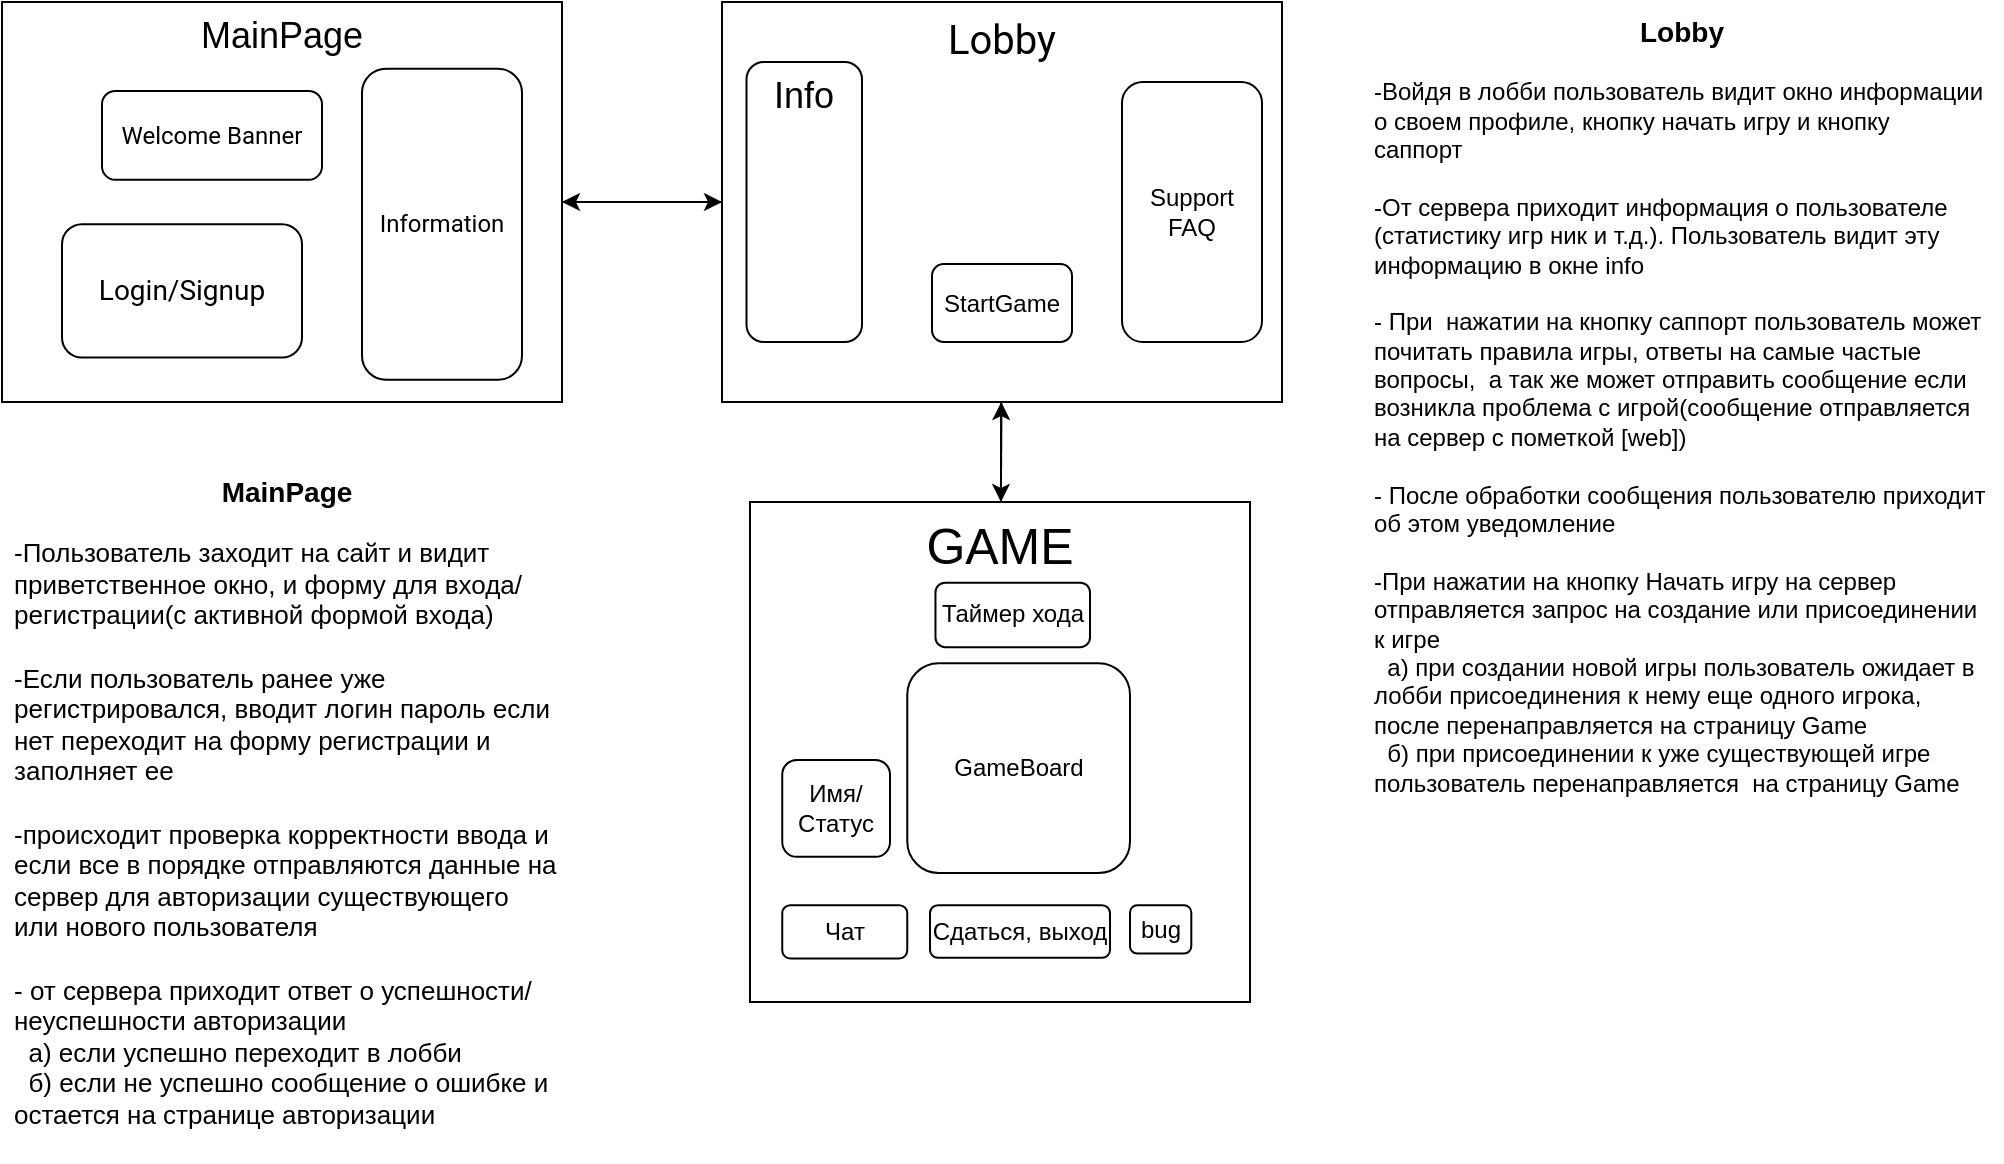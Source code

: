 <mxfile version="24.2.3" type="github">
  <diagram name="Страница — 1" id="iXLhNjQU6RTocYc2TxfD">
    <mxGraphModel dx="1380" dy="759" grid="1" gridSize="10" guides="1" tooltips="1" connect="1" arrows="1" fold="1" page="1" pageScale="1" pageWidth="827" pageHeight="1169" math="0" shadow="0">
      <root>
        <mxCell id="0" />
        <mxCell id="1" parent="0" />
        <mxCell id="qr8oWwxXvFvyaeT3T7vS-1" value="MainPage" style="rounded=0;whiteSpace=wrap;html=1;verticalAlign=top;fontSize=18;container=1;" parent="1" vertex="1">
          <mxGeometry x="40" y="40" width="280" height="200" as="geometry">
            <mxRectangle x="40" y="40" width="120" height="40" as="alternateBounds" />
          </mxGeometry>
        </mxCell>
        <mxCell id="qr8oWwxXvFvyaeT3T7vS-4" value="&lt;span style=&quot;box-sizing: inherit; font-family: Roboto, -apple-system, &amp;quot;apple color emoji&amp;quot;, BlinkMacSystemFont, &amp;quot;Segoe UI&amp;quot;, Roboto, Oxygen-Sans, Ubuntu, Cantarell, &amp;quot;Helvetica Neue&amp;quot;, sans-serif; font-size: 14px; text-align: start; white-space-collapse: preserve; background-color: rgb(255, 255, 255);&quot;&gt;Login/Signup&lt;/span&gt;" style="rounded=1;whiteSpace=wrap;html=1;" parent="qr8oWwxXvFvyaeT3T7vS-1" vertex="1">
          <mxGeometry x="30" y="111.111" width="120" height="66.667" as="geometry" />
        </mxCell>
        <mxCell id="qr8oWwxXvFvyaeT3T7vS-2" value="&lt;span style=&quot;box-sizing: inherit; font-family: Roboto, -apple-system, &amp;quot;apple color emoji&amp;quot;, BlinkMacSystemFont, &amp;quot;Segoe UI&amp;quot;, Roboto, Oxygen-Sans, Ubuntu, Cantarell, &amp;quot;Helvetica Neue&amp;quot;, sans-serif; font-size: 12px; text-align: start; white-space-collapse: preserve; background-color: rgb(255, 255, 255);&quot;&gt;Welcome Banner&lt;/span&gt;" style="rounded=1;whiteSpace=wrap;html=1;fontSize=12;" parent="qr8oWwxXvFvyaeT3T7vS-1" vertex="1">
          <mxGeometry x="50" y="44.444" width="110" height="44.444" as="geometry" />
        </mxCell>
        <mxCell id="qr8oWwxXvFvyaeT3T7vS-3" value="&lt;span style=&quot;box-sizing: inherit; font-family: Roboto, -apple-system, &amp;quot;apple color emoji&amp;quot;, BlinkMacSystemFont, &amp;quot;Segoe UI&amp;quot;, Roboto, Oxygen-Sans, Ubuntu, Cantarell, &amp;quot;Helvetica Neue&amp;quot;, sans-serif; text-align: start; white-space-collapse: preserve; background-color: rgb(255, 255, 255);&quot;&gt;Information&lt;/span&gt;" style="rounded=1;whiteSpace=wrap;html=1;" parent="qr8oWwxXvFvyaeT3T7vS-1" vertex="1">
          <mxGeometry x="180" y="33.333" width="80" height="155.556" as="geometry" />
        </mxCell>
        <mxCell id="qr8oWwxXvFvyaeT3T7vS-5" value="&lt;span style=&quot;box-sizing: inherit; font-family: Roboto, -apple-system, &amp;quot;apple color emoji&amp;quot;, BlinkMacSystemFont, &amp;quot;Segoe UI&amp;quot;, Roboto, Oxygen-Sans, Ubuntu, Cantarell, &amp;quot;Helvetica Neue&amp;quot;, sans-serif; font-size: 20px; text-align: start; white-space-collapse: preserve; background-color: rgb(255, 255, 255);&quot;&gt;Lobby&lt;/span&gt;" style="rounded=0;whiteSpace=wrap;html=1;verticalAlign=top;container=1;fontSize=20;" parent="1" vertex="1">
          <mxGeometry x="400" y="40" width="280" height="200" as="geometry" />
        </mxCell>
        <mxCell id="qr8oWwxXvFvyaeT3T7vS-6" value="StartGame" style="rounded=1;whiteSpace=wrap;html=1;" parent="qr8oWwxXvFvyaeT3T7vS-5" vertex="1">
          <mxGeometry x="105" y="131" width="70" height="39" as="geometry" />
        </mxCell>
        <mxCell id="qr8oWwxXvFvyaeT3T7vS-7" value="Info" style="rounded=1;whiteSpace=wrap;html=1;verticalAlign=top;fontSize=18;" parent="qr8oWwxXvFvyaeT3T7vS-5" vertex="1">
          <mxGeometry x="12.25" y="30" width="57.75" height="140" as="geometry" />
        </mxCell>
        <mxCell id="qr8oWwxXvFvyaeT3T7vS-8" value="Support&lt;div&gt;FAQ&lt;/div&gt;" style="rounded=1;whiteSpace=wrap;html=1;" parent="qr8oWwxXvFvyaeT3T7vS-5" vertex="1">
          <mxGeometry x="200" y="40" width="70" height="130" as="geometry" />
        </mxCell>
        <mxCell id="qr8oWwxXvFvyaeT3T7vS-9" value="" style="endArrow=classic;html=1;rounded=0;" parent="1" source="qr8oWwxXvFvyaeT3T7vS-1" target="qr8oWwxXvFvyaeT3T7vS-5" edge="1">
          <mxGeometry width="50" height="50" relative="1" as="geometry">
            <mxPoint x="390" y="420" as="sourcePoint" />
            <mxPoint x="440" y="370" as="targetPoint" />
          </mxGeometry>
        </mxCell>
        <mxCell id="qr8oWwxXvFvyaeT3T7vS-10" value="GAME" style="rounded=0;whiteSpace=wrap;html=1;verticalAlign=top;fontSize=25;container=1;" parent="1" vertex="1">
          <mxGeometry x="414" y="290" width="250" height="250" as="geometry" />
        </mxCell>
        <mxCell id="qr8oWwxXvFvyaeT3T7vS-11" value="GameBoard" style="rounded=1;whiteSpace=wrap;html=1;" parent="qr8oWwxXvFvyaeT3T7vS-10" vertex="1">
          <mxGeometry x="78.64" y="80.65" width="111.36" height="104.84" as="geometry" />
        </mxCell>
        <mxCell id="qr8oWwxXvFvyaeT3T7vS-12" value="Сдаться, выход" style="rounded=1;whiteSpace=wrap;html=1;" parent="qr8oWwxXvFvyaeT3T7vS-10" vertex="1">
          <mxGeometry x="90" y="201.61" width="90" height="26.32" as="geometry" />
        </mxCell>
        <mxCell id="qr8oWwxXvFvyaeT3T7vS-13" value="Чат" style="rounded=1;whiteSpace=wrap;html=1;" parent="qr8oWwxXvFvyaeT3T7vS-10" vertex="1">
          <mxGeometry x="16.13" y="201.613" width="62.5" height="26.613" as="geometry" />
        </mxCell>
        <mxCell id="qr8oWwxXvFvyaeT3T7vS-14" value="Таймер хода" style="rounded=1;whiteSpace=wrap;html=1;" parent="qr8oWwxXvFvyaeT3T7vS-10" vertex="1">
          <mxGeometry x="92.74" y="40.32" width="77.26" height="32.26" as="geometry" />
        </mxCell>
        <mxCell id="qr8oWwxXvFvyaeT3T7vS-15" value="Имя/Статус" style="rounded=1;whiteSpace=wrap;html=1;" parent="qr8oWwxXvFvyaeT3T7vS-10" vertex="1">
          <mxGeometry x="16.13" y="129.03" width="53.87" height="48.39" as="geometry" />
        </mxCell>
        <mxCell id="qr8oWwxXvFvyaeT3T7vS-16" value="bug" style="rounded=1;whiteSpace=wrap;html=1;" parent="qr8oWwxXvFvyaeT3T7vS-10" vertex="1">
          <mxGeometry x="190" y="201.61" width="30.65" height="24.19" as="geometry" />
        </mxCell>
        <mxCell id="qr8oWwxXvFvyaeT3T7vS-17" value="" style="endArrow=classic;html=1;rounded=0;" parent="1" source="qr8oWwxXvFvyaeT3T7vS-5" target="qr8oWwxXvFvyaeT3T7vS-10" edge="1">
          <mxGeometry width="50" height="50" relative="1" as="geometry">
            <mxPoint x="300" y="420" as="sourcePoint" />
            <mxPoint x="350" y="370" as="targetPoint" />
          </mxGeometry>
        </mxCell>
        <mxCell id="qr8oWwxXvFvyaeT3T7vS-18" value="" style="endArrow=classic;html=1;rounded=0;" parent="1" source="qr8oWwxXvFvyaeT3T7vS-10" target="qr8oWwxXvFvyaeT3T7vS-5" edge="1">
          <mxGeometry width="50" height="50" relative="1" as="geometry">
            <mxPoint x="410" y="450" as="sourcePoint" />
            <mxPoint x="460" y="400" as="targetPoint" />
          </mxGeometry>
        </mxCell>
        <mxCell id="qr8oWwxXvFvyaeT3T7vS-19" value="" style="endArrow=classic;html=1;rounded=0;" parent="1" source="qr8oWwxXvFvyaeT3T7vS-5" target="qr8oWwxXvFvyaeT3T7vS-1" edge="1">
          <mxGeometry width="50" height="50" relative="1" as="geometry">
            <mxPoint x="400" y="210" as="sourcePoint" />
            <mxPoint x="450" y="160" as="targetPoint" />
          </mxGeometry>
        </mxCell>
        <mxCell id="CCopDlIVsvVGfpgUmf2R-1" value="&lt;div style=&quot;padding-left: 5px;&quot;&gt;&lt;span style=&quot;background-color: initial;&quot;&gt;&lt;b&gt;&lt;font style=&quot;font-size: 14px;&quot;&gt;MainPage&lt;/font&gt;&lt;/b&gt;&lt;/span&gt;&lt;/div&gt;&lt;div style=&quot;text-align: left; padding-left: 5px;&quot;&gt;&lt;span style=&quot;background-color: initial;&quot;&gt;&lt;br&gt;&lt;/span&gt;&lt;/div&gt;&lt;div style=&quot;text-align: left; padding-left: 5px; font-size: 13px;&quot;&gt;&lt;font style=&quot;font-size: 13px;&quot;&gt;&lt;span style=&quot;background-color: initial;&quot;&gt;-Пользователь заходит на сайт и видит приветственное окно, и форму для входа/регистрации(с активной формой входа)&lt;/span&gt;&lt;br&gt;&lt;/font&gt;&lt;/div&gt;&lt;div style=&quot;text-align: left; padding-left: 5px; font-size: 13px;&quot;&gt;&lt;font style=&quot;font-size: 13px;&quot;&gt;&lt;span style=&quot;background-color: initial;&quot;&gt;&lt;br&gt;&lt;/span&gt;&lt;/font&gt;&lt;/div&gt;&lt;div style=&quot;text-align: left; padding-left: 5px; font-size: 13px;&quot;&gt;&lt;font style=&quot;font-size: 13px;&quot;&gt;&lt;span style=&quot;background-color: initial;&quot;&gt;-Если пользователь ранее уже регистрировался, вводит логин пароль если нет переходит на форму регистрации и заполняет ее&lt;/span&gt;&lt;br&gt;&lt;/font&gt;&lt;/div&gt;&lt;div style=&quot;text-align: left; padding-left: 5px; font-size: 13px;&quot;&gt;&lt;span style=&quot;background-color: initial;&quot;&gt;&lt;font style=&quot;font-size: 13px;&quot;&gt;&lt;br&gt;&lt;/font&gt;&lt;/span&gt;&lt;/div&gt;&lt;div style=&quot;text-align: left; padding-left: 5px; font-size: 13px;&quot;&gt;&lt;span style=&quot;background-color: initial;&quot;&gt;&lt;font style=&quot;font-size: 13px;&quot;&gt;-происходит проверка корректности ввода и если все в порядке отправляются данные на сервер для авторизации существующего&amp;nbsp; или нового пользователя&lt;/font&gt;&lt;/span&gt;&lt;/div&gt;&lt;div style=&quot;text-align: left; padding-left: 5px; font-size: 13px;&quot;&gt;&lt;span style=&quot;background-color: initial;&quot;&gt;&lt;font style=&quot;font-size: 13px;&quot;&gt;&lt;br&gt;&lt;/font&gt;&lt;/span&gt;&lt;/div&gt;&lt;div style=&quot;text-align: left; padding-left: 5px; font-size: 13px;&quot;&gt;&lt;span style=&quot;background-color: initial;&quot;&gt;&lt;font style=&quot;font-size: 13px;&quot;&gt;- от сервера приходит ответ о успешности/неуспешности авторизации&lt;/font&gt;&lt;/span&gt;&lt;/div&gt;&lt;div style=&quot;text-align: left; padding-left: 5px; font-size: 13px;&quot;&gt;&lt;span style=&quot;background-color: initial;&quot;&gt;&lt;font style=&quot;font-size: 13px;&quot;&gt;&amp;nbsp; а) если успешно переходит в лобби&lt;/font&gt;&lt;/span&gt;&lt;/div&gt;&lt;div style=&quot;text-align: left; padding-left: 5px; font-size: 13px; padding-right: 5px;&quot;&gt;&lt;span style=&quot;background-color: initial;&quot;&gt;&lt;font style=&quot;font-size: 13px;&quot;&gt;&amp;nbsp; б) если не успешно сообщение о ошибке и остается на странице авторизации&lt;/font&gt;&lt;i&gt;&amp;nbsp;&lt;/i&gt;&amp;nbsp;&lt;/span&gt;&lt;/div&gt;" style="text;html=1;align=center;verticalAlign=top;whiteSpace=wrap;rounded=0;" vertex="1" parent="1">
          <mxGeometry x="40" y="270" width="280" height="350" as="geometry" />
        </mxCell>
        <mxCell id="CCopDlIVsvVGfpgUmf2R-2" value="&lt;font size=&quot;1&quot; style=&quot;&quot;&gt;&lt;b style=&quot;font-size: 14px;&quot;&gt;Lobby&lt;/b&gt;&lt;/font&gt;&lt;div&gt;&lt;font style=&quot;font-size: 12px;&quot;&gt;&lt;br&gt;&lt;/font&gt;&lt;/div&gt;&lt;div style=&quot;text-align: left; padding-right: 5px; padding-left: 5px;&quot;&gt;-Войдя в лобби пользователь видит окно информации о своем профиле, кнопку начать игру и кнопку саппорт&amp;nbsp;&lt;/div&gt;&lt;div style=&quot;text-align: left; padding-right: 5px; padding-left: 5px;&quot;&gt;&lt;br&gt;&lt;/div&gt;&lt;div style=&quot;text-align: left; padding-right: 5px; padding-left: 5px;&quot;&gt;-От сервера приходит информация о пользователе&amp;nbsp;&lt;/div&gt;&lt;div style=&quot;text-align: left; padding-right: 5px; padding-left: 5px;&quot;&gt;(статистику игр ник и т.д.). Пользователь видит эту информацию в окне info&lt;/div&gt;&lt;div style=&quot;text-align: left; padding-right: 5px; padding-left: 5px;&quot;&gt;&lt;br&gt;&lt;/div&gt;&lt;div style=&quot;text-align: left; padding-right: 5px; padding-left: 5px;&quot;&gt;- При&amp;nbsp; нажатии на кнопку саппорт пользователь может почитать правила игры, ответы на самые частые вопросы,&amp;nbsp; а так же может отправить сообщение если возникла проблема с игрой(сообщение отправляется на сервер с пометкой [web])&lt;/div&gt;&lt;div style=&quot;text-align: left; padding-right: 5px; padding-left: 5px;&quot;&gt;&lt;br&gt;&lt;/div&gt;&lt;div style=&quot;text-align: left; padding-right: 5px; padding-left: 5px;&quot;&gt;- После обработки сообщения пользователю приходит об этом уведомление&lt;/div&gt;&lt;div style=&quot;text-align: left; padding-right: 5px; padding-left: 5px;&quot;&gt;&lt;br&gt;&lt;/div&gt;&lt;div style=&quot;text-align: left; padding-right: 5px; padding-left: 5px;&quot;&gt;-При нажатии на кнопку Начать игру на сервер отправляется запрос на создание или присоединении к игре&lt;/div&gt;&lt;div style=&quot;text-align: left; padding-right: 5px; padding-left: 5px;&quot;&gt;&amp;nbsp; а) при создании новой игры пользователь ожидает в лобби присоединения к нему еще одного игрока, после перенаправляется на страницу Game&lt;/div&gt;&lt;div style=&quot;text-align: left; padding-right: 5px; padding-left: 5px;&quot;&gt;&amp;nbsp; б) при присоединении к уже существующей игре пользователь&amp;nbsp;&lt;span style=&quot;background-color: initial;&quot;&gt;перенаправляется&lt;/span&gt;&lt;span style=&quot;background-color: initial;&quot;&gt;&amp;nbsp;&amp;nbsp;&lt;/span&gt;&lt;span style=&quot;background-color: initial;&quot;&gt;на страницу Game&lt;/span&gt;&lt;/div&gt;" style="text;html=1;align=center;verticalAlign=top;whiteSpace=wrap;rounded=0;" vertex="1" parent="1">
          <mxGeometry x="720" y="40" width="320" height="430" as="geometry" />
        </mxCell>
      </root>
    </mxGraphModel>
  </diagram>
</mxfile>
